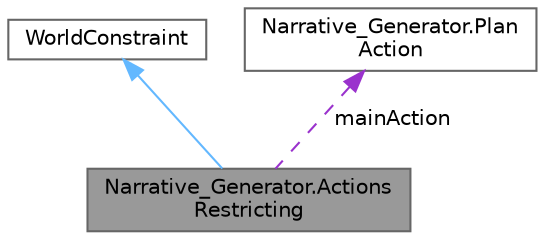 digraph "Narrative_Generator.ActionsRestricting"
{
 // LATEX_PDF_SIZE
  bgcolor="transparent";
  edge [fontname=Helvetica,fontsize=10,labelfontname=Helvetica,labelfontsize=10];
  node [fontname=Helvetica,fontsize=10,shape=box,height=0.2,width=0.4];
  Node1 [label="Narrative_Generator.Actions\lRestricting",height=0.2,width=0.4,color="gray40", fillcolor="grey60", style="filled", fontcolor="black",tooltip="A type of constraint that restricts agents from performing actions."];
  Node2 -> Node1 [dir="back",color="steelblue1",style="solid"];
  Node2 [label="WorldConstraint",height=0.2,width=0.4,color="gray40", fillcolor="white", style="filled",URL="$class_narrative___generator_1_1_world_constraint.html",tooltip="The base class for implementing the constraints imposed on the story."];
  Node3 -> Node1 [dir="back",color="darkorchid3",style="dashed",label=" mainAction" ];
  Node3 [label="Narrative_Generator.Plan\lAction",height=0.2,width=0.4,color="gray40", fillcolor="white", style="filled",URL="$class_narrative___generator_1_1_plan_action.html",tooltip="A class that implements an action that an agent takes to change the state of the storyworld."];
}
